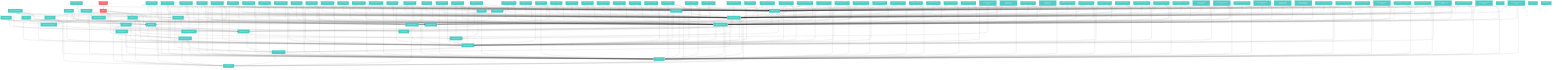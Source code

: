 graph TD
  _lyku_list_feed_posts_unauthenticated["@lyku/list-feed-posts-unauthenticated"]:::libStyle
  _lyku_list_groups_unauthenticated["@lyku/list-groups-unauthenticated"]:::libStyle
  _lyku_list_user_posts_with_meta["@lyku/list-user-posts-with-meta"]:::libStyle
  _lyku_listen_for_notifications["@lyku/listen-for-notifications"]:::libStyle
  _lyku_list_achievement_grants["@lyku/list-achievement-grants"]:::libStyle
  _lyku_listen_for_achievements["@lyku/listen-for-achievements"]:::libStyle
  _lyku_authorize_image_upload["@lyku/authorize-image-upload"]:::libStyle
  _lyku_decline_friend_request["@lyku/decline-friend-request"]:::libStyle
  _lyku_get_channel_sensitives["@lyku/get-channel-sensitives"]:::libStyle
  _lyku_accept_friend_request["@lyku/accept-friend-request"]:::libStyle
  _lyku_accept_match_proposal["@lyku/accept-match-proposal"]:::libStyle
  _lyku_create_friend_request["@lyku/create-friend-request"]:::libStyle
  _lyku_get_friendship_status["@lyku/get-friendship-status"]:::libStyle
  _lyku_list_groups_i_created["@lyku/list-groups-i-created"]:::libStyle
  _lyku_recind_friend_request["@lyku/recind-friend-request"]:::libStyle
  _lyku_confirm_image_upload["@lyku/confirm-image-upload"]:::libStyle
  _lyku_confirm_video_upload["@lyku/confirm-video-upload"]:::libStyle
  _lyku_list_match_proposals["@lyku/list-match-proposals"]:::libStyle
  _lyku_listen_for_ttf_plays["@lyku/listen-for-ttf-plays"]:::libStyle
  _lyku_listen_to_post_count["@lyku/listen-to-post-count"]:::libStyle
  _lyku_get_thread_for_post["@lyku/get-thread-for-post"]:::libStyle
  _lyku_list_channel_videos["@lyku/list-channel-videos"]:::libStyle
  _lyku_stream_current_user["@lyku/stream-current-user"]:::libStyle
  _lyku_confirm_pfp_upload["@lyku/confirm-pfp-upload"]:::libStyle
  _lyku_get_follow_vectors["@lyku/get-follow-vectors"]:::libStyle
  _lyku_delete_friendship["@lyku/delete-friendship"]:::libStyle
  _lyku_list_achievements["@lyku/list-achievements"]:::libStyle
  _lyku_list_groups_i_own["@lyku/list-groups-i-own"]:::libStyle
  _lyku_list_groups_im_in["@lyku/list-groups-im-in"]:::libStyle
  _lyku_list_post_replies["@lyku/list-post-replies"]:::libStyle
  _lyku_test_notification["@lyku/test-notification"]:::libStyle
  _lyku_get_current_user["@lyku/get-current-user"]:::libStyle
  _lyku_get_my_reactions["@lyku/get-my-reactions"]:::libStyle
  _lyku_get_tus_endpoint["@lyku/get-tus-endpoint"]:::libStyle
  _lyku_get_user_by_name["@lyku/get-user-by-name"]:::libStyle
  _lyku_list_my_channels["@lyku/list-my-channels"]:::libStyle
  _lyku_list_ttf_matches["@lyku/list-ttf-matches"]:::libStyle
  _lyku_new_ai_ttf_match["@lyku/new-ai-ttf-match"]:::libStyle
  _lyku_list_feed_posts["@lyku/list-feed-posts"]:::libStyle
  _lyku_list_user_posts["@lyku/list-user-posts"]:::libStyle
  _lyku_reaction_worker["@lyku/reaction-worker"]:::libStyle
  _lyku_am_i_following["@lyku/am-i-following"]:::libStyle
  _lyku_list_hot_posts["@lyku/list-hot-posts"]:::libStyle
  _lyku_update_channel["@lyku/update-channel"]:::libStyle
  _lyku_elasticsearch_client["@lyku/elasticsearch-client"]:::libStyle
  _lyku_finalize_post["@lyku/finalize-post"]:::libStyle
  _lyku_list_messages["@lyku/list-messages"]:::libStyle
  _lyku_propose_match["@lyku/propose-match"]:::libStyle
  _lyku_react_to_post["@lyku/react-to-post"]:::libStyle
  _lyku_register_user["@lyku/register-user"]:::libStyle
  _lyku_unfollow_user["@lyku/unfollow-user"]:::libStyle
  _lyku_create_group["@lyku/create-group"]:::libStyle
  _lyku_delete_group["@lyku/delete-group"]:::libStyle
  _lyku_list_friends["@lyku/list-friends"]:::libStyle
  _lyku_list_my_bots["@lyku/list-my-bots"]:::libStyle
  _lyku_update_group["@lyku/update-group"]:::libStyle
  _lyku_delete_post["@lyku/delete-post"]:::libStyle
  _lyku_follow_user["@lyku/follow-user"]:::libStyle
  _lyku_get_channel["@lyku/get-channel"]:::libStyle
  _lyku_leave_group["@lyku/leave-group"]:::libStyle
  _lyku_list_groups["@lyku/list-groups"]:::libStyle
  _lyku_logout_user["@lyku/logout-user"]:::libStyle
  _lyku_place_piece["@lyku/place-piece"]:::libStyle
  _lyku_unlike_post["@lyku/unlike-post"]:::libStyle
  _lyku_await_file["@lyku/await-file"]:::libStyle
  _lyku_clickhouse_client["@lyku/clickhouse-client"]:::libStyle
  _lyku_create_bot["@lyku/create-bot"]:::libStyle
  _lyku_draft_post["@lyku/draft-post"]:::libStyle
  _lyku_get_groups["@lyku/get-groups"]:::libStyle
  _lyku_join_group["@lyku/join-group"]:::libStyle
  _lyku_list_games["@lyku/list-games"]:::libStyle
  _lyku_login_user["@lyku/login-user"]:::libStyle
  _lyku_mux_hooker["@lyku/mux-hooker"]:::libStyle
  _lyku_get_group["@lyku/get-group"]:::libStyle
  _lyku_get_posts["@lyku/get-posts"]:::libStyle
  _lyku_get_users["@lyku/get-users"]:::libStyle
  _lyku_get_file["@lyku/get-file"]:::libStyle
  _lyku_get_post["@lyku/get-post"]:::libStyle
  _lyku_postgres_client["@lyku/postgres-client"]:::libStyle
  monolith_ts_api["monolith-ts-api"]:::libStyle
  _lyku_bounced["@lyku/bounced"]:::libStyle
  _lyku_plumber["@lyku/plumber"]:::libStyle
  _lyku_route_helpers["@lyku/route-helpers"]:::libStyle
  _lyku_aggie["@lyku/aggie"]:::libStyle
  _lyku_queue_system["@lyku/queue-system"]:::libStyle
  _lyku_redis_client["@lyku/redis-client"]:::libStyle
  _lyku_indy["@lyku/indy"]:::libStyle
  _lyku_json_models["@lyku/json-models"]:::libStyle
  _lyku_mapi_models["@lyku/mapi-models"]:::libStyle
  _lyku_nats_client["@lyku/nats-client"]:::libStyle
  _lyku_phrasebooks["@lyku/phrasebooks"]:::libStyle
  bson_models["@lyku/bson-models"]:::libStyle
  rest_sitter["rest-sitter"]:::libStyle
  _lyku_mapi_types["@lyku/mapi-types"]:::libStyle
  _lyku_mux_client["@lyku/mux-client"]:::libStyle
  _lyku_stock_docs["@lyku/stock-docs"]:::libStyle
  _lyku_db_config["@lyku/db-config"]:::libStyle
  webui_e2e["webui-e2e"]:::appStyle
  _lyku_dataform["@lyku/dataform"]:::libStyle
  _lyku_db_types["@lyku/db-types"]:::libStyle
  _lyku_defaults["@lyku/defaults"]:::libStyle
  _lyku_handles["@lyku/handles"]:::libStyle
  _lyku_helpers["@lyku/helpers"]:::libStyle
  _lyku_metrics["@lyku/metrics"]:::libStyle
  _lyku_si_bits["@lyku/si-bits"]:::libStyle
  _lyku_strings["@lyku/strings"]:::libStyle
  _lyku_ttf_ais["@lyku/ttf-ais"]:::libStyle
  _lyku_logger["@lyku/logger"]:::libStyle
  _lyku_stats["@lyku/stats"]:::libStyle
  webui["webui"]:::appStyle
  _lyku_source["@lyku/source"]:::libStyle
  _lyku_list_feed_posts_unauthenticated --> _lyku_postgres_client
  _lyku_list_feed_posts_unauthenticated --> _lyku_route_helpers
  _lyku_list_feed_posts_unauthenticated --> _lyku_handles
  _lyku_list_groups_unauthenticated --> _lyku_postgres_client
  _lyku_list_groups_unauthenticated --> _lyku_route_helpers
  _lyku_list_groups_unauthenticated --> _lyku_handles
  _lyku_list_user_posts_with_meta --> _lyku_helpers
  _lyku_list_user_posts_with_meta --> _lyku_postgres_client
  _lyku_list_user_posts_with_meta --> _lyku_redis_client
  _lyku_list_user_posts_with_meta --> _lyku_route_helpers
  _lyku_list_user_posts_with_meta --> _lyku_handles
  _lyku_list_user_posts_with_meta --> _lyku_json_models
  _lyku_listen_for_notifications --> _lyku_helpers
  _lyku_listen_for_notifications --> _lyku_nats_client
  _lyku_listen_for_notifications --> _lyku_route_helpers
  _lyku_listen_for_notifications --> _lyku_handles
  _lyku_list_achievement_grants --> _lyku_postgres_client
  _lyku_list_achievement_grants --> _lyku_route_helpers
  _lyku_list_achievement_grants --> _lyku_handles
  _lyku_listen_for_achievements --> _lyku_nats_client
  _lyku_listen_for_achievements --> _lyku_helpers
  _lyku_listen_for_achievements --> _lyku_route_helpers
  _lyku_listen_for_achievements --> _lyku_handles
  _lyku_authorize_image_upload --> _lyku_route_helpers
  _lyku_authorize_image_upload --> _lyku_postgres_client
  _lyku_authorize_image_upload --> _lyku_handles
  _lyku_authorize_image_upload --> _lyku_json_models
  _lyku_decline_friend_request --> _lyku_helpers
  _lyku_decline_friend_request --> _lyku_postgres_client
  _lyku_decline_friend_request --> _lyku_route_helpers
  _lyku_decline_friend_request --> _lyku_handles
  _lyku_get_channel_sensitives --> _lyku_postgres_client
  _lyku_get_channel_sensitives --> _lyku_route_helpers
  _lyku_get_channel_sensitives --> _lyku_handles
  _lyku_accept_friend_request --> _lyku_helpers
  _lyku_accept_friend_request --> _lyku_postgres_client
  _lyku_accept_friend_request --> _lyku_handles
  _lyku_accept_friend_request --> _lyku_route_helpers
  _lyku_accept_match_proposal --> _lyku_route_helpers
  _lyku_accept_match_proposal --> _lyku_postgres_client
  _lyku_accept_match_proposal --> _lyku_stock_docs
  _lyku_accept_match_proposal --> _lyku_json_models
  _lyku_accept_match_proposal --> _lyku_handles
  _lyku_create_friend_request --> _lyku_helpers
  _lyku_create_friend_request --> _lyku_postgres_client
  _lyku_create_friend_request --> _lyku_route_helpers
  _lyku_create_friend_request --> _lyku_handles
  _lyku_get_friendship_status --> _lyku_helpers
  _lyku_get_friendship_status --> _lyku_postgres_client
  _lyku_get_friendship_status --> _lyku_route_helpers
  _lyku_get_friendship_status --> _lyku_handles
  _lyku_list_groups_i_created --> _lyku_postgres_client
  _lyku_list_groups_i_created --> _lyku_route_helpers
  _lyku_list_groups_i_created --> _lyku_handles
  _lyku_recind_friend_request --> _lyku_helpers
  _lyku_recind_friend_request --> _lyku_route_helpers
  _lyku_recind_friend_request --> _lyku_handles
  _lyku_confirm_image_upload --> _lyku_route_helpers
  _lyku_confirm_image_upload --> _lyku_postgres_client
  _lyku_confirm_image_upload --> _lyku_handles
  _lyku_confirm_image_upload --> _lyku_json_models
  _lyku_confirm_video_upload --> _lyku_route_helpers
  _lyku_confirm_video_upload --> _lyku_helpers
  _lyku_confirm_video_upload --> _lyku_postgres_client
  _lyku_confirm_video_upload --> _lyku_handles
  _lyku_list_match_proposals --> _lyku_postgres_client
  _lyku_list_match_proposals --> _lyku_route_helpers
  _lyku_list_match_proposals --> _lyku_handles
  _lyku_listen_for_ttf_plays --> _lyku_helpers
  _lyku_listen_for_ttf_plays --> _lyku_nats_client
  _lyku_listen_for_ttf_plays --> _lyku_route_helpers
  _lyku_listen_for_ttf_plays --> _lyku_handles
  _lyku_listen_to_post_count --> _lyku_helpers
  _lyku_listen_to_post_count --> _lyku_nats_client
  _lyku_listen_to_post_count --> _lyku_route_helpers
  _lyku_listen_to_post_count --> _lyku_handles
  _lyku_get_thread_for_post --> _lyku_helpers
  _lyku_get_thread_for_post --> _lyku_postgres_client
  _lyku_get_thread_for_post --> _lyku_redis_client
  _lyku_get_thread_for_post --> _lyku_route_helpers
  _lyku_get_thread_for_post --> _lyku_handles
  _lyku_get_thread_for_post --> _lyku_json_models
  _lyku_list_channel_videos --> _lyku_postgres_client
  _lyku_list_channel_videos --> _lyku_route_helpers
  _lyku_list_channel_videos --> _lyku_handles
  _lyku_list_channel_videos --> _lyku_json_models
  _lyku_stream_current_user --> _lyku_helpers
  _lyku_stream_current_user --> _lyku_route_helpers
  _lyku_stream_current_user --> _lyku_handles
  _lyku_confirm_pfp_upload --> _lyku_route_helpers
  _lyku_confirm_pfp_upload --> _lyku_postgres_client
  _lyku_confirm_pfp_upload --> _lyku_mux_client
  _lyku_confirm_pfp_upload --> _lyku_handles
  _lyku_confirm_pfp_upload --> _lyku_json_models
  _lyku_get_follow_vectors --> _lyku_postgres_client
  _lyku_get_follow_vectors --> _lyku_route_helpers
  _lyku_get_follow_vectors --> _lyku_handles
  _lyku_delete_friendship --> _lyku_helpers
  _lyku_delete_friendship --> _lyku_postgres_client
  _lyku_delete_friendship --> _lyku_route_helpers
  _lyku_delete_friendship --> _lyku_handles
  _lyku_list_achievements --> _lyku_postgres_client
  _lyku_list_achievements --> _lyku_route_helpers
  _lyku_list_achievements --> _lyku_handles
  _lyku_list_groups_i_own --> _lyku_postgres_client
  _lyku_list_groups_i_own --> _lyku_route_helpers
  _lyku_list_groups_i_own --> _lyku_handles
  _lyku_list_groups_im_in --> _lyku_postgres_client
  _lyku_list_groups_im_in --> _lyku_redis_client
  _lyku_list_groups_im_in --> _lyku_route_helpers
  _lyku_list_groups_im_in --> _lyku_handles
  _lyku_list_groups_im_in --> _lyku_json_models
  _lyku_list_post_replies --> _lyku_postgres_client
  _lyku_list_post_replies --> _lyku_route_helpers
  _lyku_list_post_replies --> _lyku_handles
  _lyku_test_notification --> _lyku_route_helpers
  _lyku_test_notification --> _lyku_postgres_client
  _lyku_test_notification --> _lyku_handles
  _lyku_test_notification --> _lyku_json_models
  _lyku_get_current_user --> _lyku_redis_client
  _lyku_get_current_user --> _lyku_postgres_client
  _lyku_get_current_user --> _lyku_helpers
  _lyku_get_current_user --> _lyku_route_helpers
  _lyku_get_current_user --> _lyku_handles
  _lyku_get_current_user --> _lyku_json_models
  _lyku_get_my_reactions --> _lyku_helpers
  _lyku_get_my_reactions --> _lyku_postgres_client
  _lyku_get_my_reactions --> _lyku_redis_client
  _lyku_get_my_reactions --> _lyku_route_helpers
  _lyku_get_my_reactions --> _lyku_handles
  _lyku_get_my_reactions --> _lyku_json_models
  _lyku_get_tus_endpoint --> _lyku_helpers
  _lyku_get_tus_endpoint --> _lyku_postgres_client
  _lyku_get_tus_endpoint --> _lyku_route_helpers
  _lyku_get_tus_endpoint --> _lyku_handles
  _lyku_get_user_by_name --> _lyku_helpers
  _lyku_get_user_by_name --> _lyku_postgres_client
  _lyku_get_user_by_name --> _lyku_route_helpers
  _lyku_get_user_by_name --> _lyku_handles
  _lyku_list_my_channels --> _lyku_postgres_client
  _lyku_list_my_channels --> _lyku_route_helpers
  _lyku_list_my_channels --> _lyku_handles
  _lyku_list_ttf_matches --> _lyku_postgres_client
  _lyku_list_ttf_matches --> _lyku_route_helpers
  _lyku_list_ttf_matches --> _lyku_handles
  _lyku_new_ai_ttf_match --> _lyku_ttf_ais
  _lyku_new_ai_ttf_match --> _lyku_postgres_client
  _lyku_new_ai_ttf_match --> _lyku_route_helpers
  _lyku_new_ai_ttf_match --> _lyku_handles
  _lyku_list_feed_posts --> _lyku_postgres_client
  _lyku_list_feed_posts --> _lyku_route_helpers
  _lyku_list_feed_posts --> _lyku_handles
  _lyku_list_user_posts --> _lyku_helpers
  _lyku_list_user_posts --> _lyku_postgres_client
  _lyku_list_user_posts --> _lyku_route_helpers
  _lyku_list_user_posts --> _lyku_handles
  _lyku_reaction_worker --> _lyku_logger
  _lyku_reaction_worker --> _lyku_redis_client
  _lyku_reaction_worker --> _lyku_postgres_client
  _lyku_reaction_worker --> _lyku_metrics
  _lyku_reaction_worker --> _lyku_queue_system
  _lyku_reaction_worker --> _lyku_db_types
  _lyku_reaction_worker --> _lyku_clickhouse_client
  _lyku_reaction_worker --> _lyku_route_helpers
  _lyku_am_i_following --> _lyku_helpers
  _lyku_am_i_following --> _lyku_postgres_client
  _lyku_am_i_following --> _lyku_route_helpers
  _lyku_am_i_following --> _lyku_handles
  _lyku_list_hot_posts --> _lyku_redis_client
  _lyku_list_hot_posts --> _lyku_postgres_client
  _lyku_list_hot_posts --> _lyku_helpers
  _lyku_list_hot_posts --> _lyku_logger
  _lyku_list_hot_posts --> _lyku_route_helpers
  _lyku_list_hot_posts --> _lyku_json_models
  _lyku_list_hot_posts --> _lyku_handles
  _lyku_update_channel --> _lyku_postgres_client
  _lyku_update_channel --> _lyku_route_helpers
  _lyku_update_channel --> _lyku_handles
  _lyku_update_channel --> _lyku_json_models
  _lyku_finalize_post --> _lyku_postgres_client
  _lyku_finalize_post --> _lyku_redis_client
  _lyku_finalize_post --> _lyku_clickhouse_client
  _lyku_finalize_post --> _lyku_route_helpers
  _lyku_finalize_post --> _lyku_json_models
  _lyku_finalize_post --> _lyku_handles
  _lyku_list_messages --> _lyku_postgres_client
  _lyku_list_messages --> _lyku_route_helpers
  _lyku_list_messages --> _lyku_handles
  _lyku_propose_match --> _lyku_helpers
  _lyku_propose_match --> _lyku_postgres_client
  _lyku_propose_match --> _lyku_route_helpers
  _lyku_propose_match --> _lyku_handles
  _lyku_react_to_post --> _lyku_helpers
  _lyku_react_to_post --> _lyku_redis_client
  _lyku_react_to_post --> _lyku_clickhouse_client
  _lyku_react_to_post --> _lyku_postgres_client
  _lyku_react_to_post --> _lyku_logger
  _lyku_react_to_post --> _lyku_queue_system
  _lyku_react_to_post --> _lyku_route_helpers
  _lyku_react_to_post --> _lyku_handles
  _lyku_react_to_post --> _lyku_json_models
  _lyku_register_user --> _lyku_route_helpers
  _lyku_register_user --> _lyku_postgres_client
  _lyku_register_user --> _lyku_helpers
  _lyku_register_user --> _lyku_handles
  _lyku_register_user --> _lyku_json_models
  _lyku_unfollow_user --> _lyku_helpers
  _lyku_unfollow_user --> _lyku_postgres_client
  _lyku_unfollow_user --> _lyku_route_helpers
  _lyku_unfollow_user --> _lyku_handles
  _lyku_create_group --> _lyku_helpers
  _lyku_create_group --> _lyku_route_helpers
  _lyku_create_group --> _lyku_handles
  _lyku_delete_group --> _lyku_helpers
  _lyku_delete_group --> _lyku_postgres_client
  _lyku_delete_group --> _lyku_route_helpers
  _lyku_delete_group --> _lyku_handles
  _lyku_list_friends --> _lyku_postgres_client
  _lyku_list_friends --> _lyku_route_helpers
  _lyku_list_friends --> _lyku_handles
  _lyku_list_my_bots --> _lyku_postgres_client
  _lyku_list_my_bots --> _lyku_route_helpers
  _lyku_list_my_bots --> _lyku_handles
  _lyku_update_group --> _lyku_helpers
  _lyku_update_group --> _lyku_postgres_client
  _lyku_update_group --> _lyku_route_helpers
  _lyku_update_group --> _lyku_handles
  _lyku_delete_post --> _lyku_helpers
  _lyku_delete_post --> _lyku_postgres_client
  _lyku_delete_post --> _lyku_redis_client
  _lyku_delete_post --> _lyku_route_helpers
  _lyku_delete_post --> _lyku_json_models
  _lyku_delete_post --> _lyku_handles
  _lyku_follow_user --> _lyku_helpers
  _lyku_follow_user --> _lyku_postgres_client
  _lyku_follow_user --> _lyku_route_helpers
  _lyku_follow_user --> _lyku_handles
  _lyku_get_channel --> _lyku_postgres_client
  _lyku_get_channel --> _lyku_route_helpers
  _lyku_get_channel --> _lyku_handles
  _lyku_leave_group --> _lyku_helpers
  _lyku_leave_group --> _lyku_postgres_client
  _lyku_leave_group --> _lyku_route_helpers
  _lyku_leave_group --> _lyku_handles
  _lyku_list_groups --> _lyku_postgres_client
  _lyku_list_groups --> _lyku_route_helpers
  _lyku_list_groups --> _lyku_handles
  _lyku_logout_user --> _lyku_postgres_client
  _lyku_logout_user --> _lyku_route_helpers
  _lyku_logout_user --> _lyku_handles
  _lyku_place_piece --> _lyku_route_helpers
  _lyku_place_piece --> _lyku_ttf_ais
  _lyku_place_piece --> _lyku_postgres_client
  _lyku_place_piece --> _lyku_stock_docs
  _lyku_place_piece --> _lyku_json_models
  _lyku_place_piece --> _lyku_handles
  _lyku_unlike_post --> _lyku_elasticsearch_client
  _lyku_unlike_post --> _lyku_route_helpers
  _lyku_unlike_post --> _lyku_handles
  _lyku_await_file --> _lyku_helpers
  _lyku_await_file --> _lyku_postgres_client
  _lyku_await_file --> _lyku_nats_client
  _lyku_await_file --> _lyku_redis_client
  _lyku_await_file --> _lyku_route_helpers
  _lyku_await_file --> _lyku_handles
  _lyku_await_file --> _lyku_json_models
  _lyku_create_bot --> _lyku_postgres_client
  _lyku_create_bot --> _lyku_route_helpers
  _lyku_create_bot --> _lyku_handles
  _lyku_draft_post --> _lyku_phrasebooks
  _lyku_draft_post --> _lyku_route_helpers
  _lyku_draft_post --> _lyku_postgres_client
  _lyku_draft_post --> _lyku_helpers
  _lyku_draft_post --> _lyku_json_models
  _lyku_draft_post --> _lyku_handles
  _lyku_draft_post --> _lyku_mux_client
  _lyku_get_groups --> _lyku_postgres_client
  _lyku_get_groups --> _lyku_route_helpers
  _lyku_get_groups --> _lyku_handles
  _lyku_join_group --> _lyku_helpers
  _lyku_join_group --> _lyku_postgres_client
  _lyku_join_group --> _lyku_redis_client
  _lyku_join_group --> _lyku_route_helpers
  _lyku_join_group --> _lyku_handles
  _lyku_join_group --> _lyku_json_models
  _lyku_list_games --> _lyku_postgres_client
  _lyku_list_games --> _lyku_route_helpers
  _lyku_list_games --> _lyku_handles
  _lyku_login_user --> _lyku_route_helpers
  _lyku_login_user --> _lyku_postgres_client
  _lyku_login_user --> _lyku_helpers
  _lyku_login_user --> _lyku_handles
  _lyku_mux_hooker --> _lyku_logger
  _lyku_mux_hooker --> _lyku_route_helpers
  _lyku_mux_hooker --> _lyku_handles
  _lyku_mux_hooker --> _lyku_json_models
  _lyku_mux_hooker --> _lyku_postgres_client
  _lyku_mux_hooker --> _lyku_mux_client
  _lyku_mux_hooker --> _lyku_helpers
  _lyku_mux_hooker --> _lyku_phrasebooks
  _lyku_mux_hooker --> _lyku_nats_client
  _lyku_mux_hooker --> _lyku_redis_client
  _lyku_get_group --> _lyku_helpers
  _lyku_get_group --> _lyku_postgres_client
  _lyku_get_group --> _lyku_redis_client
  _lyku_get_group --> _lyku_logger
  _lyku_get_group --> _lyku_route_helpers
  _lyku_get_group --> _lyku_handles
  _lyku_get_posts --> _lyku_postgres_client
  _lyku_get_posts --> _lyku_route_helpers
  _lyku_get_posts --> _lyku_handles
  _lyku_get_users --> _lyku_postgres_client
  _lyku_get_users --> _lyku_route_helpers
  _lyku_get_users --> _lyku_handles
  _lyku_get_users --> _lyku_json_models
  _lyku_get_file --> _lyku_helpers
  _lyku_get_file --> _lyku_postgres_client
  _lyku_get_file --> _lyku_nats_client
  _lyku_get_file --> _lyku_route_helpers
  _lyku_get_file --> _lyku_handles
  _lyku_get_file --> _lyku_json_models
  _lyku_get_post --> _lyku_helpers
  _lyku_get_post --> _lyku_postgres_client
  _lyku_get_post --> _lyku_route_helpers
  _lyku_get_post --> _lyku_handles
  _lyku_postgres_client --> _lyku_defaults
  _lyku_postgres_client --> _lyku_helpers
  _lyku_postgres_client --> _lyku_db_config
  _lyku_postgres_client --> _lyku_json_models
  monolith_ts_api --> _lyku_mapi_models
  monolith_ts_api --> _lyku_json_models
  monolith_ts_api --> _lyku_mapi_types
  monolith_ts_api --> _lyku_defaults
  _lyku_bounced --> _lyku_postgres_client
  _lyku_bounced --> _lyku_route_helpers
  _lyku_bounced --> _lyku_handles
  _lyku_plumber --> _lyku_logger
  _lyku_plumber --> _lyku_clickhouse_client
  _lyku_plumber --> _lyku_elasticsearch_client
  _lyku_plumber --> _lyku_postgres_client
  _lyku_plumber --> _lyku_redis_client
  _lyku_route_helpers --> _lyku_defaults
  _lyku_route_helpers --> _lyku_helpers
  _lyku_route_helpers --> _lyku_db_config
  _lyku_route_helpers --> _lyku_json_models
  _lyku_route_helpers --> _lyku_postgres_client
  _lyku_route_helpers --> _lyku_phrasebooks
  _lyku_route_helpers --> _lyku_strings
  _lyku_route_helpers --> _lyku_stock_docs
  _lyku_route_helpers --> bson_models
  _lyku_route_helpers --> _lyku_redis_client
  _lyku_route_helpers --> _lyku_clickhouse_client
  _lyku_aggie --> _lyku_logger
  _lyku_aggie --> _lyku_elasticsearch_client
  _lyku_aggie --> _lyku_postgres_client
  _lyku_aggie --> _lyku_redis_client
  _lyku_aggie --> _lyku_metrics
  _lyku_aggie --> _lyku_db_types
  _lyku_aggie --> _lyku_json_models
  _lyku_queue_system --> _lyku_redis_client
  _lyku_queue_system --> _lyku_logger
  _lyku_indy --> _lyku_elasticsearch_client
  _lyku_indy --> _lyku_postgres_client
  _lyku_indy --> _lyku_json_models
  _lyku_json_models --> bson_models
  _lyku_mapi_models --> _lyku_helpers
  _lyku_mapi_models --> bson_models
  _lyku_mapi_models --> _lyku_defaults
  _lyku_mapi_models --> _lyku_json_models
  _lyku_nats_client --> _lyku_defaults
  _lyku_nats_client --> _lyku_helpers
  _lyku_nats_client --> _lyku_db_config
  _lyku_nats_client --> _lyku_json_models
  _lyku_phrasebooks --> _lyku_strings
  _lyku_phrasebooks --> _lyku_defaults
  bson_models --> _lyku_helpers
  bson_models --> _lyku_defaults
  _lyku_mapi_types --> _lyku_helpers
  _lyku_mapi_types --> bson_models
  _lyku_mapi_types --> _lyku_defaults
  _lyku_mapi_types --> _lyku_json_models
  _lyku_mapi_types --> _lyku_mapi_models
  _lyku_stock_docs --> bson_models
  _lyku_stock_docs --> _lyku_json_models
  _lyku_db_config --> bson_models
  _lyku_db_config --> _lyku_stock_docs
  webui_e2e --> webui
  _lyku_dataform --> _lyku_db_config
  _lyku_dataform --> _lyku_route_helpers
  _lyku_db_types --> _lyku_db_config
  _lyku_db_types --> bson_models
  _lyku_handles --> _lyku_mapi_models
  _lyku_handles --> _lyku_phrasebooks
  _lyku_handles --> _lyku_strings
  _lyku_handles --> _lyku_route_helpers
  _lyku_helpers --> _lyku_defaults
  _lyku_metrics --> _lyku_defaults
  _lyku_metrics --> _lyku_helpers
  _lyku_metrics --> _lyku_db_config
  _lyku_metrics --> _lyku_json_models
  _lyku_metrics --> _lyku_logger
  _lyku_si_bits --> _lyku_json_models
  _lyku_si_bits --> _lyku_stock_docs
  _lyku_si_bits --> monolith_ts_api
  _lyku_si_bits --> _lyku_defaults
  _lyku_si_bits --> _lyku_phrasebooks
  _lyku_si_bits --> _lyku_strings
  _lyku_ttf_ais --> _lyku_db_types
  _lyku_ttf_ais --> _lyku_helpers
  _lyku_ttf_ais --> _lyku_stock_docs
  _lyku_logger --> _lyku_defaults
  _lyku_logger --> _lyku_helpers
  _lyku_logger --> _lyku_db_config
  _lyku_logger --> _lyku_json_models
  _lyku_logger --> _lyku_clickhouse_client
  webui --> _lyku_phrasebooks
  webui --> _lyku_strings
  webui --> _lyku_si_bits
  webui --> _lyku_mapi_models
  webui --> monolith_ts_api
  webui --> _lyku_db_config
  webui --> _lyku_db_types
  webui --> _lyku_route_helpers
  webui --> _lyku_helpers

classDef appStyle fill:#ff6b6b,stroke:#d63447,stroke-width:2px,color:#fff
classDef libStyle fill:#4ecdc4,stroke:#26d0ce,stroke-width:2px,color:#fff